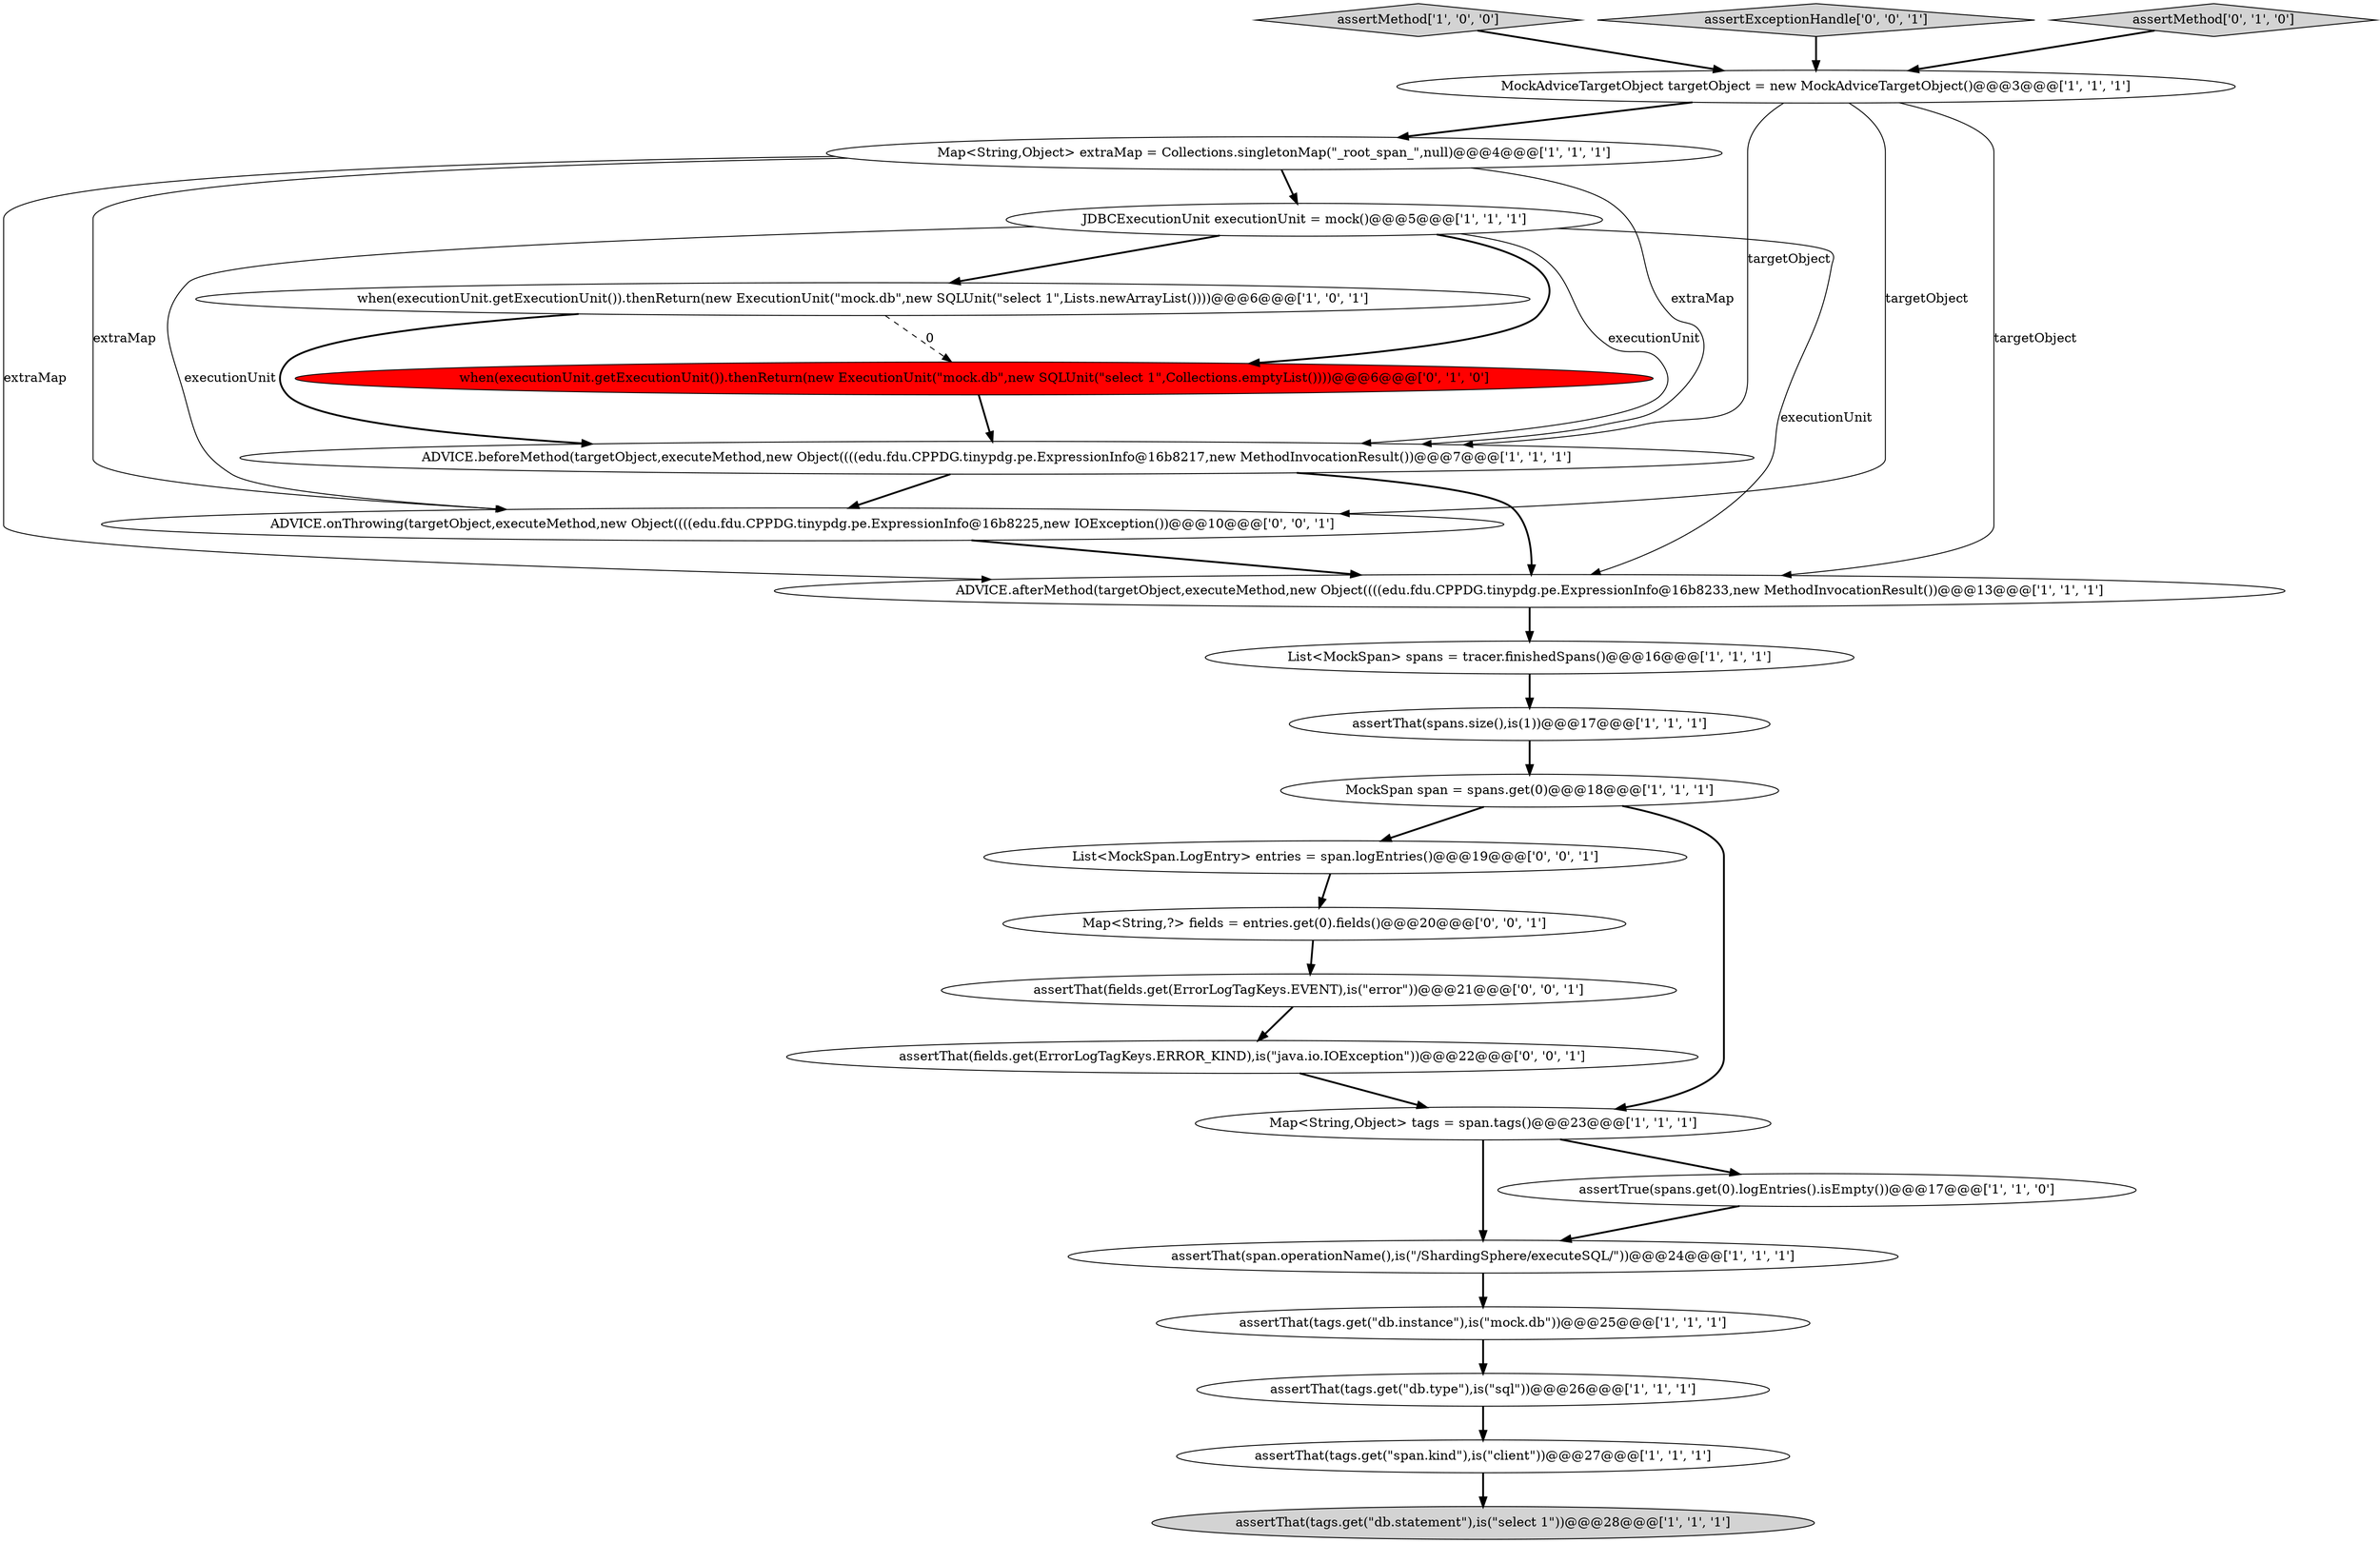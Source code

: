 digraph {
13 [style = filled, label = "assertThat(span.operationName(),is(\"/ShardingSphere/executeSQL/\"))@@@24@@@['1', '1', '1']", fillcolor = white, shape = ellipse image = "AAA0AAABBB1BBB"];
20 [style = filled, label = "ADVICE.onThrowing(targetObject,executeMethod,new Object((((edu.fdu.CPPDG.tinypdg.pe.ExpressionInfo@16b8225,new IOException())@@@10@@@['0', '0', '1']", fillcolor = white, shape = ellipse image = "AAA0AAABBB3BBB"];
9 [style = filled, label = "List<MockSpan> spans = tracer.finishedSpans()@@@16@@@['1', '1', '1']", fillcolor = white, shape = ellipse image = "AAA0AAABBB1BBB"];
10 [style = filled, label = "when(executionUnit.getExecutionUnit()).thenReturn(new ExecutionUnit(\"mock.db\",new SQLUnit(\"select 1\",Lists.newArrayList())))@@@6@@@['1', '0', '1']", fillcolor = white, shape = ellipse image = "AAA0AAABBB1BBB"];
8 [style = filled, label = "MockAdviceTargetObject targetObject = new MockAdviceTargetObject()@@@3@@@['1', '1', '1']", fillcolor = white, shape = ellipse image = "AAA0AAABBB1BBB"];
15 [style = filled, label = "Map<String,Object> extraMap = Collections.singletonMap(\"_root_span_\",null)@@@4@@@['1', '1', '1']", fillcolor = white, shape = ellipse image = "AAA0AAABBB1BBB"];
19 [style = filled, label = "List<MockSpan.LogEntry> entries = span.logEntries()@@@19@@@['0', '0', '1']", fillcolor = white, shape = ellipse image = "AAA0AAABBB3BBB"];
16 [style = filled, label = "assertThat(spans.size(),is(1))@@@17@@@['1', '1', '1']", fillcolor = white, shape = ellipse image = "AAA0AAABBB1BBB"];
6 [style = filled, label = "Map<String,Object> tags = span.tags()@@@23@@@['1', '1', '1']", fillcolor = white, shape = ellipse image = "AAA0AAABBB1BBB"];
3 [style = filled, label = "assertThat(tags.get(\"db.type\"),is(\"sql\"))@@@26@@@['1', '1', '1']", fillcolor = white, shape = ellipse image = "AAA0AAABBB1BBB"];
5 [style = filled, label = "ADVICE.afterMethod(targetObject,executeMethod,new Object((((edu.fdu.CPPDG.tinypdg.pe.ExpressionInfo@16b8233,new MethodInvocationResult())@@@13@@@['1', '1', '1']", fillcolor = white, shape = ellipse image = "AAA0AAABBB1BBB"];
12 [style = filled, label = "JDBCExecutionUnit executionUnit = mock()@@@5@@@['1', '1', '1']", fillcolor = white, shape = ellipse image = "AAA0AAABBB1BBB"];
14 [style = filled, label = "assertThat(tags.get(\"db.statement\"),is(\"select 1\"))@@@28@@@['1', '1', '1']", fillcolor = lightgray, shape = ellipse image = "AAA0AAABBB1BBB"];
1 [style = filled, label = "assertMethod['1', '0', '0']", fillcolor = lightgray, shape = diamond image = "AAA0AAABBB1BBB"];
24 [style = filled, label = "assertThat(fields.get(ErrorLogTagKeys.EVENT),is(\"error\"))@@@21@@@['0', '0', '1']", fillcolor = white, shape = ellipse image = "AAA0AAABBB3BBB"];
4 [style = filled, label = "ADVICE.beforeMethod(targetObject,executeMethod,new Object((((edu.fdu.CPPDG.tinypdg.pe.ExpressionInfo@16b8217,new MethodInvocationResult())@@@7@@@['1', '1', '1']", fillcolor = white, shape = ellipse image = "AAA0AAABBB1BBB"];
22 [style = filled, label = "assertThat(fields.get(ErrorLogTagKeys.ERROR_KIND),is(\"java.io.IOException\"))@@@22@@@['0', '0', '1']", fillcolor = white, shape = ellipse image = "AAA0AAABBB3BBB"];
21 [style = filled, label = "assertExceptionHandle['0', '0', '1']", fillcolor = lightgray, shape = diamond image = "AAA0AAABBB3BBB"];
17 [style = filled, label = "assertMethod['0', '1', '0']", fillcolor = lightgray, shape = diamond image = "AAA0AAABBB2BBB"];
2 [style = filled, label = "MockSpan span = spans.get(0)@@@18@@@['1', '1', '1']", fillcolor = white, shape = ellipse image = "AAA0AAABBB1BBB"];
23 [style = filled, label = "Map<String,?> fields = entries.get(0).fields()@@@20@@@['0', '0', '1']", fillcolor = white, shape = ellipse image = "AAA0AAABBB3BBB"];
18 [style = filled, label = "when(executionUnit.getExecutionUnit()).thenReturn(new ExecutionUnit(\"mock.db\",new SQLUnit(\"select 1\",Collections.emptyList())))@@@6@@@['0', '1', '0']", fillcolor = red, shape = ellipse image = "AAA1AAABBB2BBB"];
11 [style = filled, label = "assertThat(tags.get(\"span.kind\"),is(\"client\"))@@@27@@@['1', '1', '1']", fillcolor = white, shape = ellipse image = "AAA0AAABBB1BBB"];
0 [style = filled, label = "assertThat(tags.get(\"db.instance\"),is(\"mock.db\"))@@@25@@@['1', '1', '1']", fillcolor = white, shape = ellipse image = "AAA0AAABBB1BBB"];
7 [style = filled, label = "assertTrue(spans.get(0).logEntries().isEmpty())@@@17@@@['1', '1', '0']", fillcolor = white, shape = ellipse image = "AAA0AAABBB1BBB"];
7->13 [style = bold, label=""];
0->3 [style = bold, label=""];
17->8 [style = bold, label=""];
2->19 [style = bold, label=""];
1->8 [style = bold, label=""];
8->15 [style = bold, label=""];
5->9 [style = bold, label=""];
11->14 [style = bold, label=""];
2->6 [style = bold, label=""];
3->11 [style = bold, label=""];
21->8 [style = bold, label=""];
12->5 [style = solid, label="executionUnit"];
15->4 [style = solid, label="extraMap"];
16->2 [style = bold, label=""];
24->22 [style = bold, label=""];
9->16 [style = bold, label=""];
15->5 [style = solid, label="extraMap"];
20->5 [style = bold, label=""];
10->18 [style = dashed, label="0"];
8->4 [style = solid, label="targetObject"];
23->24 [style = bold, label=""];
12->10 [style = bold, label=""];
18->4 [style = bold, label=""];
12->4 [style = solid, label="executionUnit"];
19->23 [style = bold, label=""];
6->13 [style = bold, label=""];
8->20 [style = solid, label="targetObject"];
8->5 [style = solid, label="targetObject"];
12->18 [style = bold, label=""];
4->20 [style = bold, label=""];
10->4 [style = bold, label=""];
22->6 [style = bold, label=""];
15->12 [style = bold, label=""];
6->7 [style = bold, label=""];
4->5 [style = bold, label=""];
12->20 [style = solid, label="executionUnit"];
15->20 [style = solid, label="extraMap"];
13->0 [style = bold, label=""];
}
